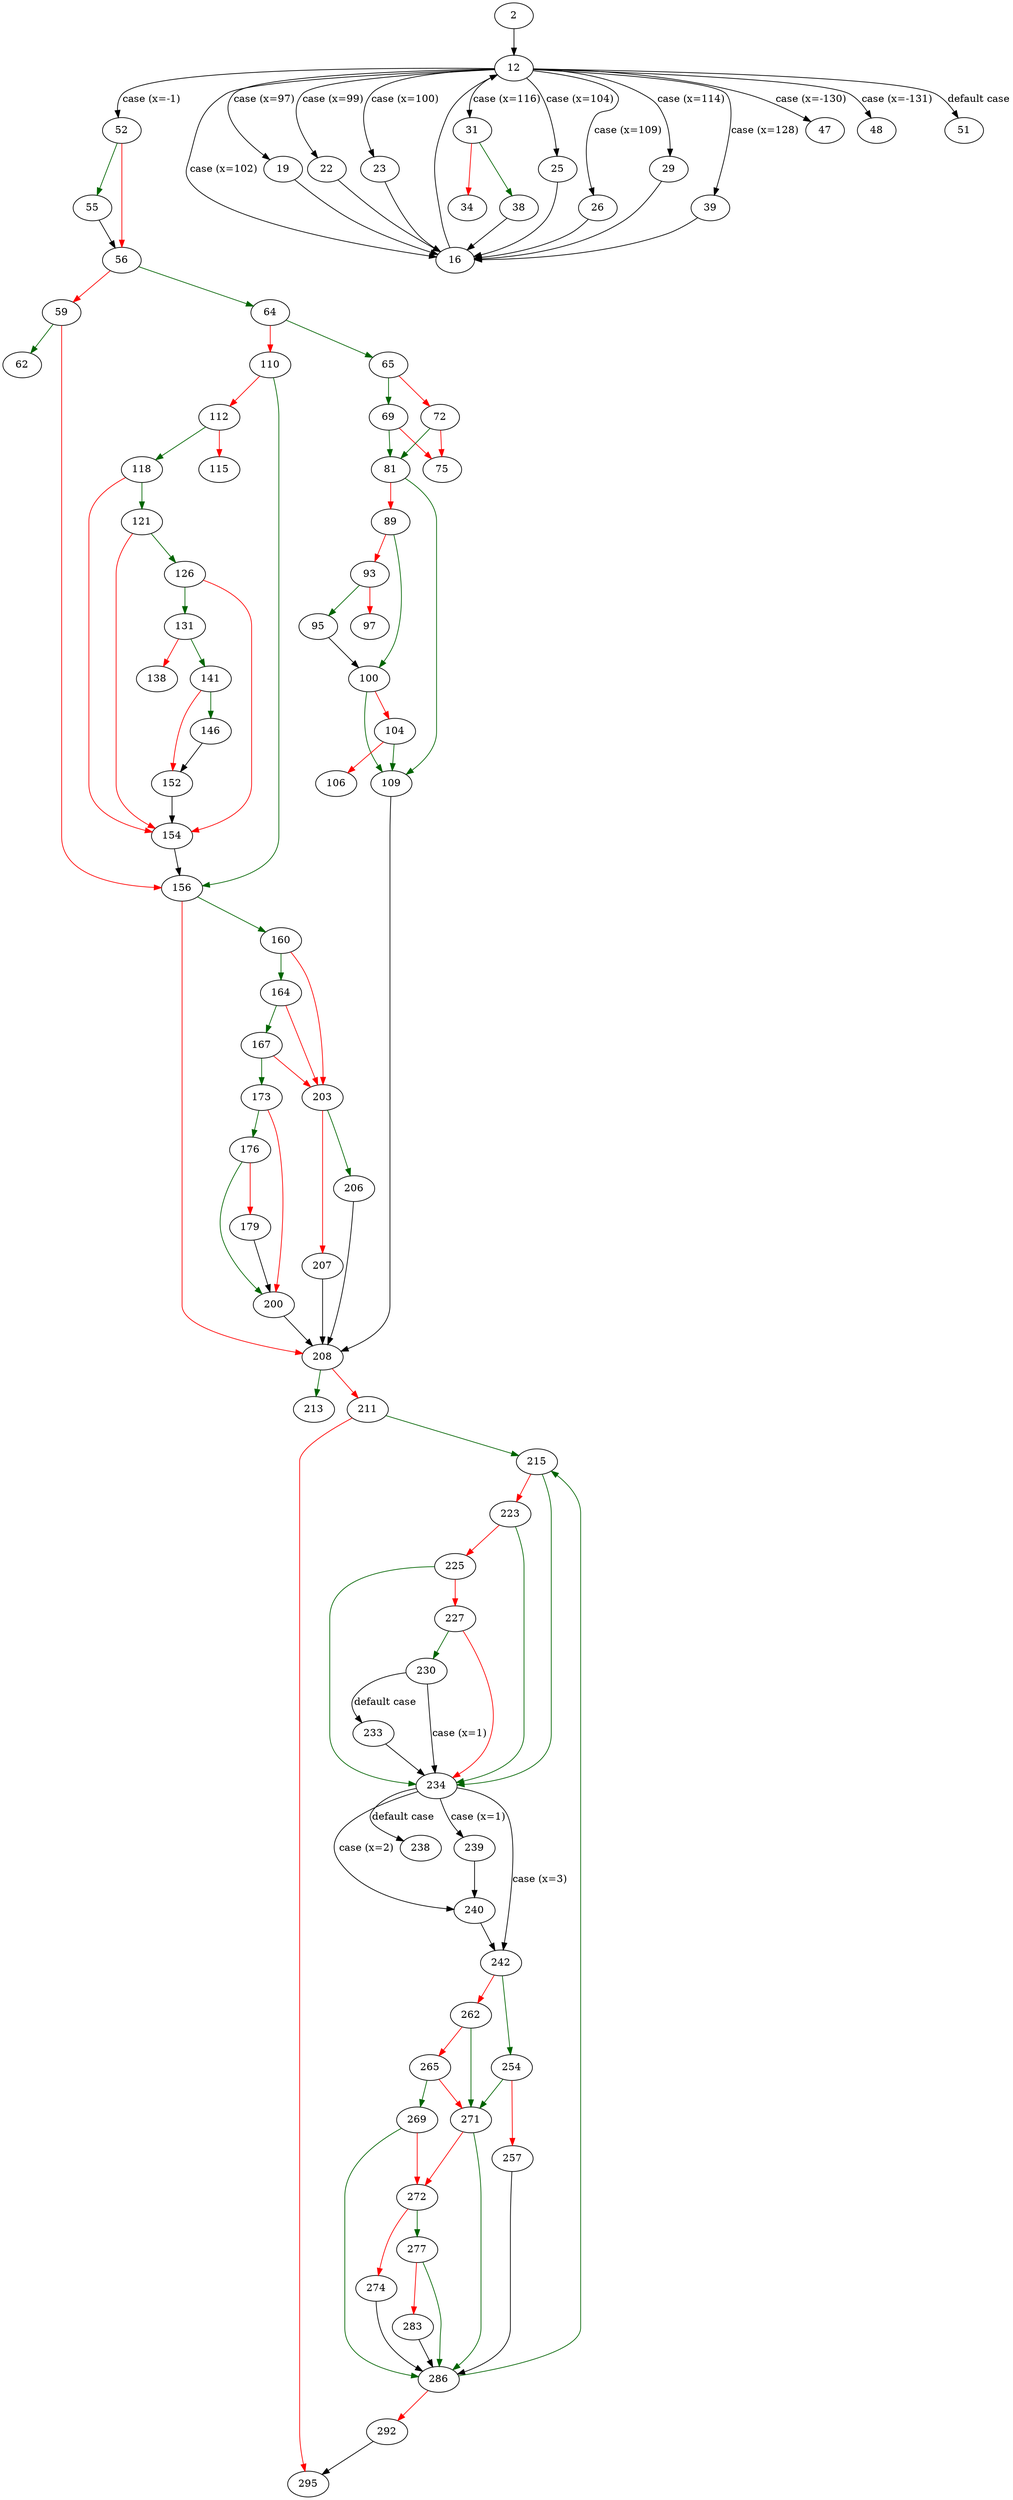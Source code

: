 strict digraph "main" {
	// Node definitions.
	2 [entry=true];
	12;
	52;
	19;
	22;
	23;
	16;
	25;
	26;
	29;
	31;
	39;
	47;
	48;
	51;
	38;
	34;
	55;
	56;
	64;
	59;
	62;
	156;
	65;
	110;
	69;
	72;
	81;
	75;
	109;
	89;
	100;
	93;
	95;
	97;
	104;
	106;
	208;
	112;
	118;
	115;
	121;
	154;
	126;
	131;
	141;
	138;
	146;
	152;
	160;
	164;
	203;
	167;
	173;
	176;
	200;
	179;
	206;
	207;
	213;
	211;
	215;
	295;
	234;
	223;
	225;
	227;
	230;
	233;
	242;
	240;
	239;
	238;
	254;
	262;
	271;
	257;
	286;
	265;
	269;
	272;
	277;
	274;
	283;
	292;

	// Edge definitions.
	2 -> 12;
	12 -> 52 [
		cond="case (x=-1)"
		label="case (x=-1)"
	];
	12 -> 19 [
		cond="case (x=97)"
		label="case (x=97)"
	];
	12 -> 22 [
		cond="case (x=99)"
		label="case (x=99)"
	];
	12 -> 23 [
		cond="case (x=100)"
		label="case (x=100)"
	];
	12 -> 16 [
		cond="case (x=102)"
		label="case (x=102)"
	];
	12 -> 25 [
		cond="case (x=104)"
		label="case (x=104)"
	];
	12 -> 26 [
		cond="case (x=109)"
		label="case (x=109)"
	];
	12 -> 29 [
		cond="case (x=114)"
		label="case (x=114)"
	];
	12 -> 31 [
		cond="case (x=116)"
		label="case (x=116)"
	];
	12 -> 39 [
		cond="case (x=128)"
		label="case (x=128)"
	];
	12 -> 47 [
		cond="case (x=-130)"
		label="case (x=-130)"
	];
	12 -> 48 [
		cond="case (x=-131)"
		label="case (x=-131)"
	];
	12 -> 51 [
		cond="default case"
		label="default case"
	];
	52 -> 55 [
		color=darkgreen
		cond=true
	];
	52 -> 56 [
		color=red
		cond=false
	];
	19 -> 16;
	22 -> 16;
	23 -> 16;
	16 -> 12;
	25 -> 16;
	26 -> 16;
	29 -> 16;
	31 -> 38 [
		color=darkgreen
		cond=true
	];
	31 -> 34 [
		color=red
		cond=false
	];
	39 -> 16;
	38 -> 16;
	55 -> 56;
	56 -> 64 [
		color=darkgreen
		cond=true
	];
	56 -> 59 [
		color=red
		cond=false
	];
	64 -> 65 [
		color=darkgreen
		cond=true
	];
	64 -> 110 [
		color=red
		cond=false
	];
	59 -> 62 [
		color=darkgreen
		cond=true
	];
	59 -> 156 [
		color=red
		cond=false
	];
	156 -> 208 [
		color=red
		cond=false
	];
	156 -> 160 [
		color=darkgreen
		cond=true
	];
	65 -> 69 [
		color=darkgreen
		cond=true
	];
	65 -> 72 [
		color=red
		cond=false
	];
	110 -> 156 [
		color=darkgreen
		cond=true
	];
	110 -> 112 [
		color=red
		cond=false
	];
	69 -> 81 [
		color=darkgreen
		cond=true
	];
	69 -> 75 [
		color=red
		cond=false
	];
	72 -> 81 [
		color=darkgreen
		cond=true
	];
	72 -> 75 [
		color=red
		cond=false
	];
	81 -> 109 [
		color=darkgreen
		cond=true
	];
	81 -> 89 [
		color=red
		cond=false
	];
	109 -> 208;
	89 -> 100 [
		color=darkgreen
		cond=true
	];
	89 -> 93 [
		color=red
		cond=false
	];
	100 -> 109 [
		color=darkgreen
		cond=true
	];
	100 -> 104 [
		color=red
		cond=false
	];
	93 -> 95 [
		color=darkgreen
		cond=true
	];
	93 -> 97 [
		color=red
		cond=false
	];
	95 -> 100;
	104 -> 109 [
		color=darkgreen
		cond=true
	];
	104 -> 106 [
		color=red
		cond=false
	];
	208 -> 213 [
		color=darkgreen
		cond=true
	];
	208 -> 211 [
		color=red
		cond=false
	];
	112 -> 118 [
		color=darkgreen
		cond=true
	];
	112 -> 115 [
		color=red
		cond=false
	];
	118 -> 121 [
		color=darkgreen
		cond=true
	];
	118 -> 154 [
		color=red
		cond=false
	];
	121 -> 154 [
		color=red
		cond=false
	];
	121 -> 126 [
		color=darkgreen
		cond=true
	];
	154 -> 156;
	126 -> 154 [
		color=red
		cond=false
	];
	126 -> 131 [
		color=darkgreen
		cond=true
	];
	131 -> 141 [
		color=darkgreen
		cond=true
	];
	131 -> 138 [
		color=red
		cond=false
	];
	141 -> 146 [
		color=darkgreen
		cond=true
	];
	141 -> 152 [
		color=red
		cond=false
	];
	146 -> 152;
	152 -> 154;
	160 -> 164 [
		color=darkgreen
		cond=true
	];
	160 -> 203 [
		color=red
		cond=false
	];
	164 -> 203 [
		color=red
		cond=false
	];
	164 -> 167 [
		color=darkgreen
		cond=true
	];
	203 -> 206 [
		color=darkgreen
		cond=true
	];
	203 -> 207 [
		color=red
		cond=false
	];
	167 -> 203 [
		color=red
		cond=false
	];
	167 -> 173 [
		color=darkgreen
		cond=true
	];
	173 -> 176 [
		color=darkgreen
		cond=true
	];
	173 -> 200 [
		color=red
		cond=false
	];
	176 -> 200 [
		color=darkgreen
		cond=true
	];
	176 -> 179 [
		color=red
		cond=false
	];
	200 -> 208;
	179 -> 200;
	206 -> 208;
	207 -> 208;
	211 -> 215 [
		color=darkgreen
		cond=true
	];
	211 -> 295 [
		color=red
		cond=false
	];
	215 -> 234 [
		color=darkgreen
		cond=true
	];
	215 -> 223 [
		color=red
		cond=false
	];
	234 -> 242 [
		cond="case (x=3)"
		label="case (x=3)"
	];
	234 -> 240 [
		cond="case (x=2)"
		label="case (x=2)"
	];
	234 -> 239 [
		cond="case (x=1)"
		label="case (x=1)"
	];
	234 -> 238 [
		cond="default case"
		label="default case"
	];
	223 -> 234 [
		color=darkgreen
		cond=true
	];
	223 -> 225 [
		color=red
		cond=false
	];
	225 -> 234 [
		color=darkgreen
		cond=true
	];
	225 -> 227 [
		color=red
		cond=false
	];
	227 -> 234 [
		color=red
		cond=false
	];
	227 -> 230 [
		color=darkgreen
		cond=true
	];
	230 -> 234 [
		cond="case (x=1)"
		label="case (x=1)"
	];
	230 -> 233 [
		cond="default case"
		label="default case"
	];
	233 -> 234;
	242 -> 254 [
		color=darkgreen
		cond=true
	];
	242 -> 262 [
		color=red
		cond=false
	];
	240 -> 242;
	239 -> 240;
	254 -> 271 [
		color=darkgreen
		cond=true
	];
	254 -> 257 [
		color=red
		cond=false
	];
	262 -> 271 [
		color=darkgreen
		cond=true
	];
	262 -> 265 [
		color=red
		cond=false
	];
	271 -> 286 [
		color=darkgreen
		cond=true
	];
	271 -> 272 [
		color=red
		cond=false
	];
	257 -> 286;
	286 -> 215 [
		color=darkgreen
		cond=true
	];
	286 -> 292 [
		color=red
		cond=false
	];
	265 -> 271 [
		color=red
		cond=false
	];
	265 -> 269 [
		color=darkgreen
		cond=true
	];
	269 -> 286 [
		color=darkgreen
		cond=true
	];
	269 -> 272 [
		color=red
		cond=false
	];
	272 -> 277 [
		color=darkgreen
		cond=true
	];
	272 -> 274 [
		color=red
		cond=false
	];
	277 -> 286 [
		color=darkgreen
		cond=true
	];
	277 -> 283 [
		color=red
		cond=false
	];
	274 -> 286;
	283 -> 286;
	292 -> 295;
}